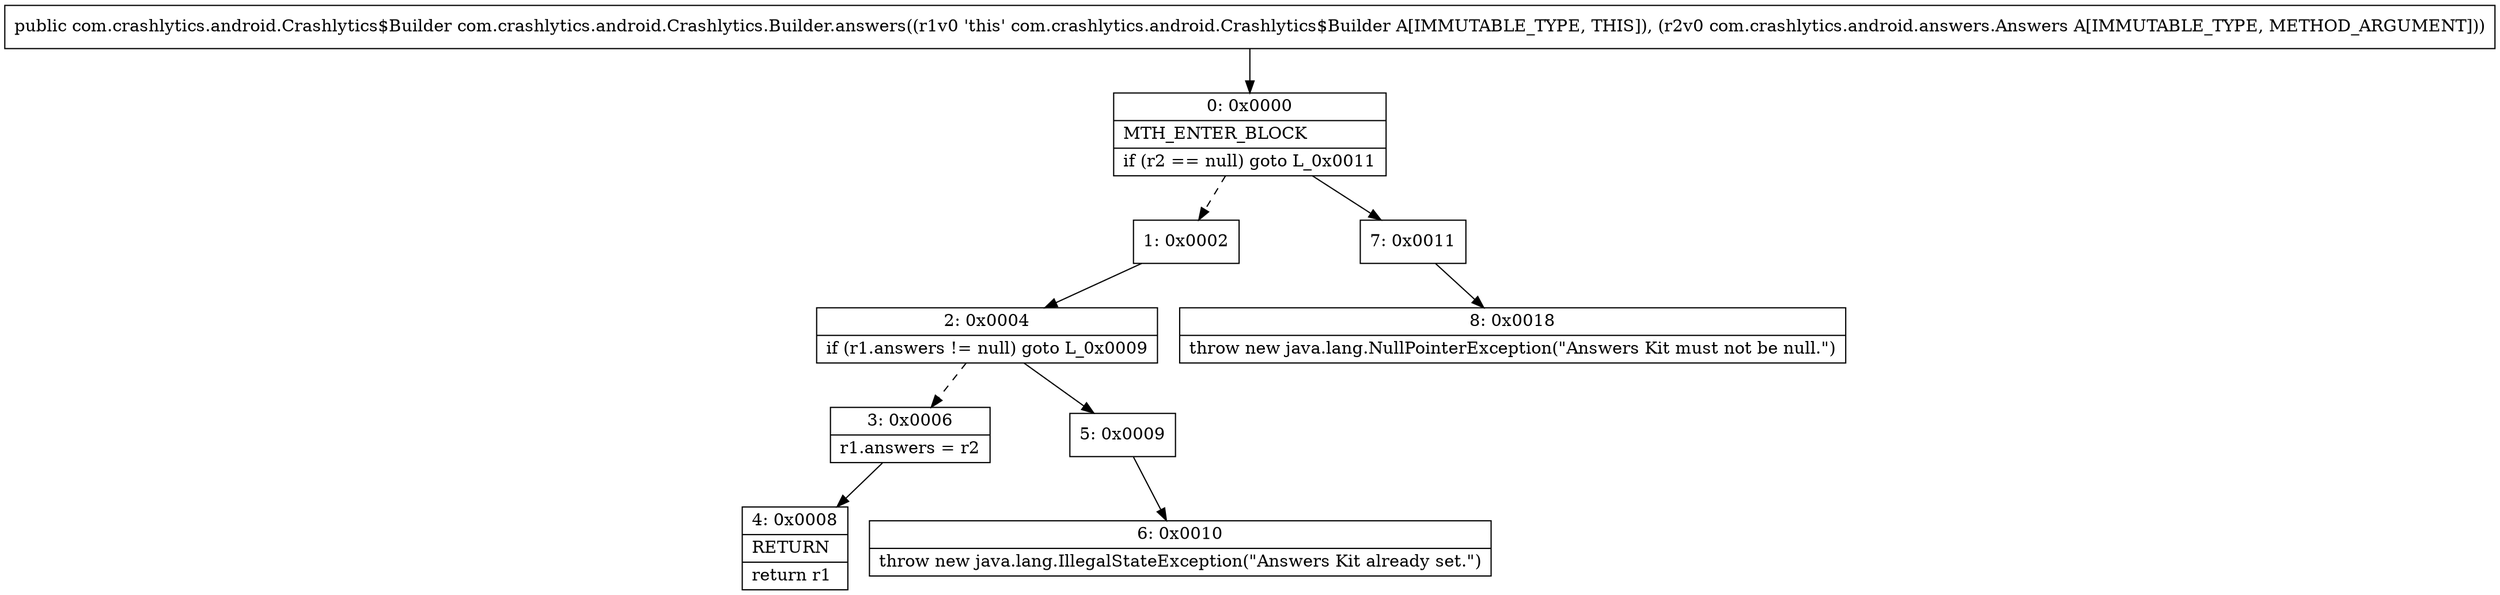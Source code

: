digraph "CFG forcom.crashlytics.android.Crashlytics.Builder.answers(Lcom\/crashlytics\/android\/answers\/Answers;)Lcom\/crashlytics\/android\/Crashlytics$Builder;" {
Node_0 [shape=record,label="{0\:\ 0x0000|MTH_ENTER_BLOCK\l|if (r2 == null) goto L_0x0011\l}"];
Node_1 [shape=record,label="{1\:\ 0x0002}"];
Node_2 [shape=record,label="{2\:\ 0x0004|if (r1.answers != null) goto L_0x0009\l}"];
Node_3 [shape=record,label="{3\:\ 0x0006|r1.answers = r2\l}"];
Node_4 [shape=record,label="{4\:\ 0x0008|RETURN\l|return r1\l}"];
Node_5 [shape=record,label="{5\:\ 0x0009}"];
Node_6 [shape=record,label="{6\:\ 0x0010|throw new java.lang.IllegalStateException(\"Answers Kit already set.\")\l}"];
Node_7 [shape=record,label="{7\:\ 0x0011}"];
Node_8 [shape=record,label="{8\:\ 0x0018|throw new java.lang.NullPointerException(\"Answers Kit must not be null.\")\l}"];
MethodNode[shape=record,label="{public com.crashlytics.android.Crashlytics$Builder com.crashlytics.android.Crashlytics.Builder.answers((r1v0 'this' com.crashlytics.android.Crashlytics$Builder A[IMMUTABLE_TYPE, THIS]), (r2v0 com.crashlytics.android.answers.Answers A[IMMUTABLE_TYPE, METHOD_ARGUMENT])) }"];
MethodNode -> Node_0;
Node_0 -> Node_1[style=dashed];
Node_0 -> Node_7;
Node_1 -> Node_2;
Node_2 -> Node_3[style=dashed];
Node_2 -> Node_5;
Node_3 -> Node_4;
Node_5 -> Node_6;
Node_7 -> Node_8;
}


